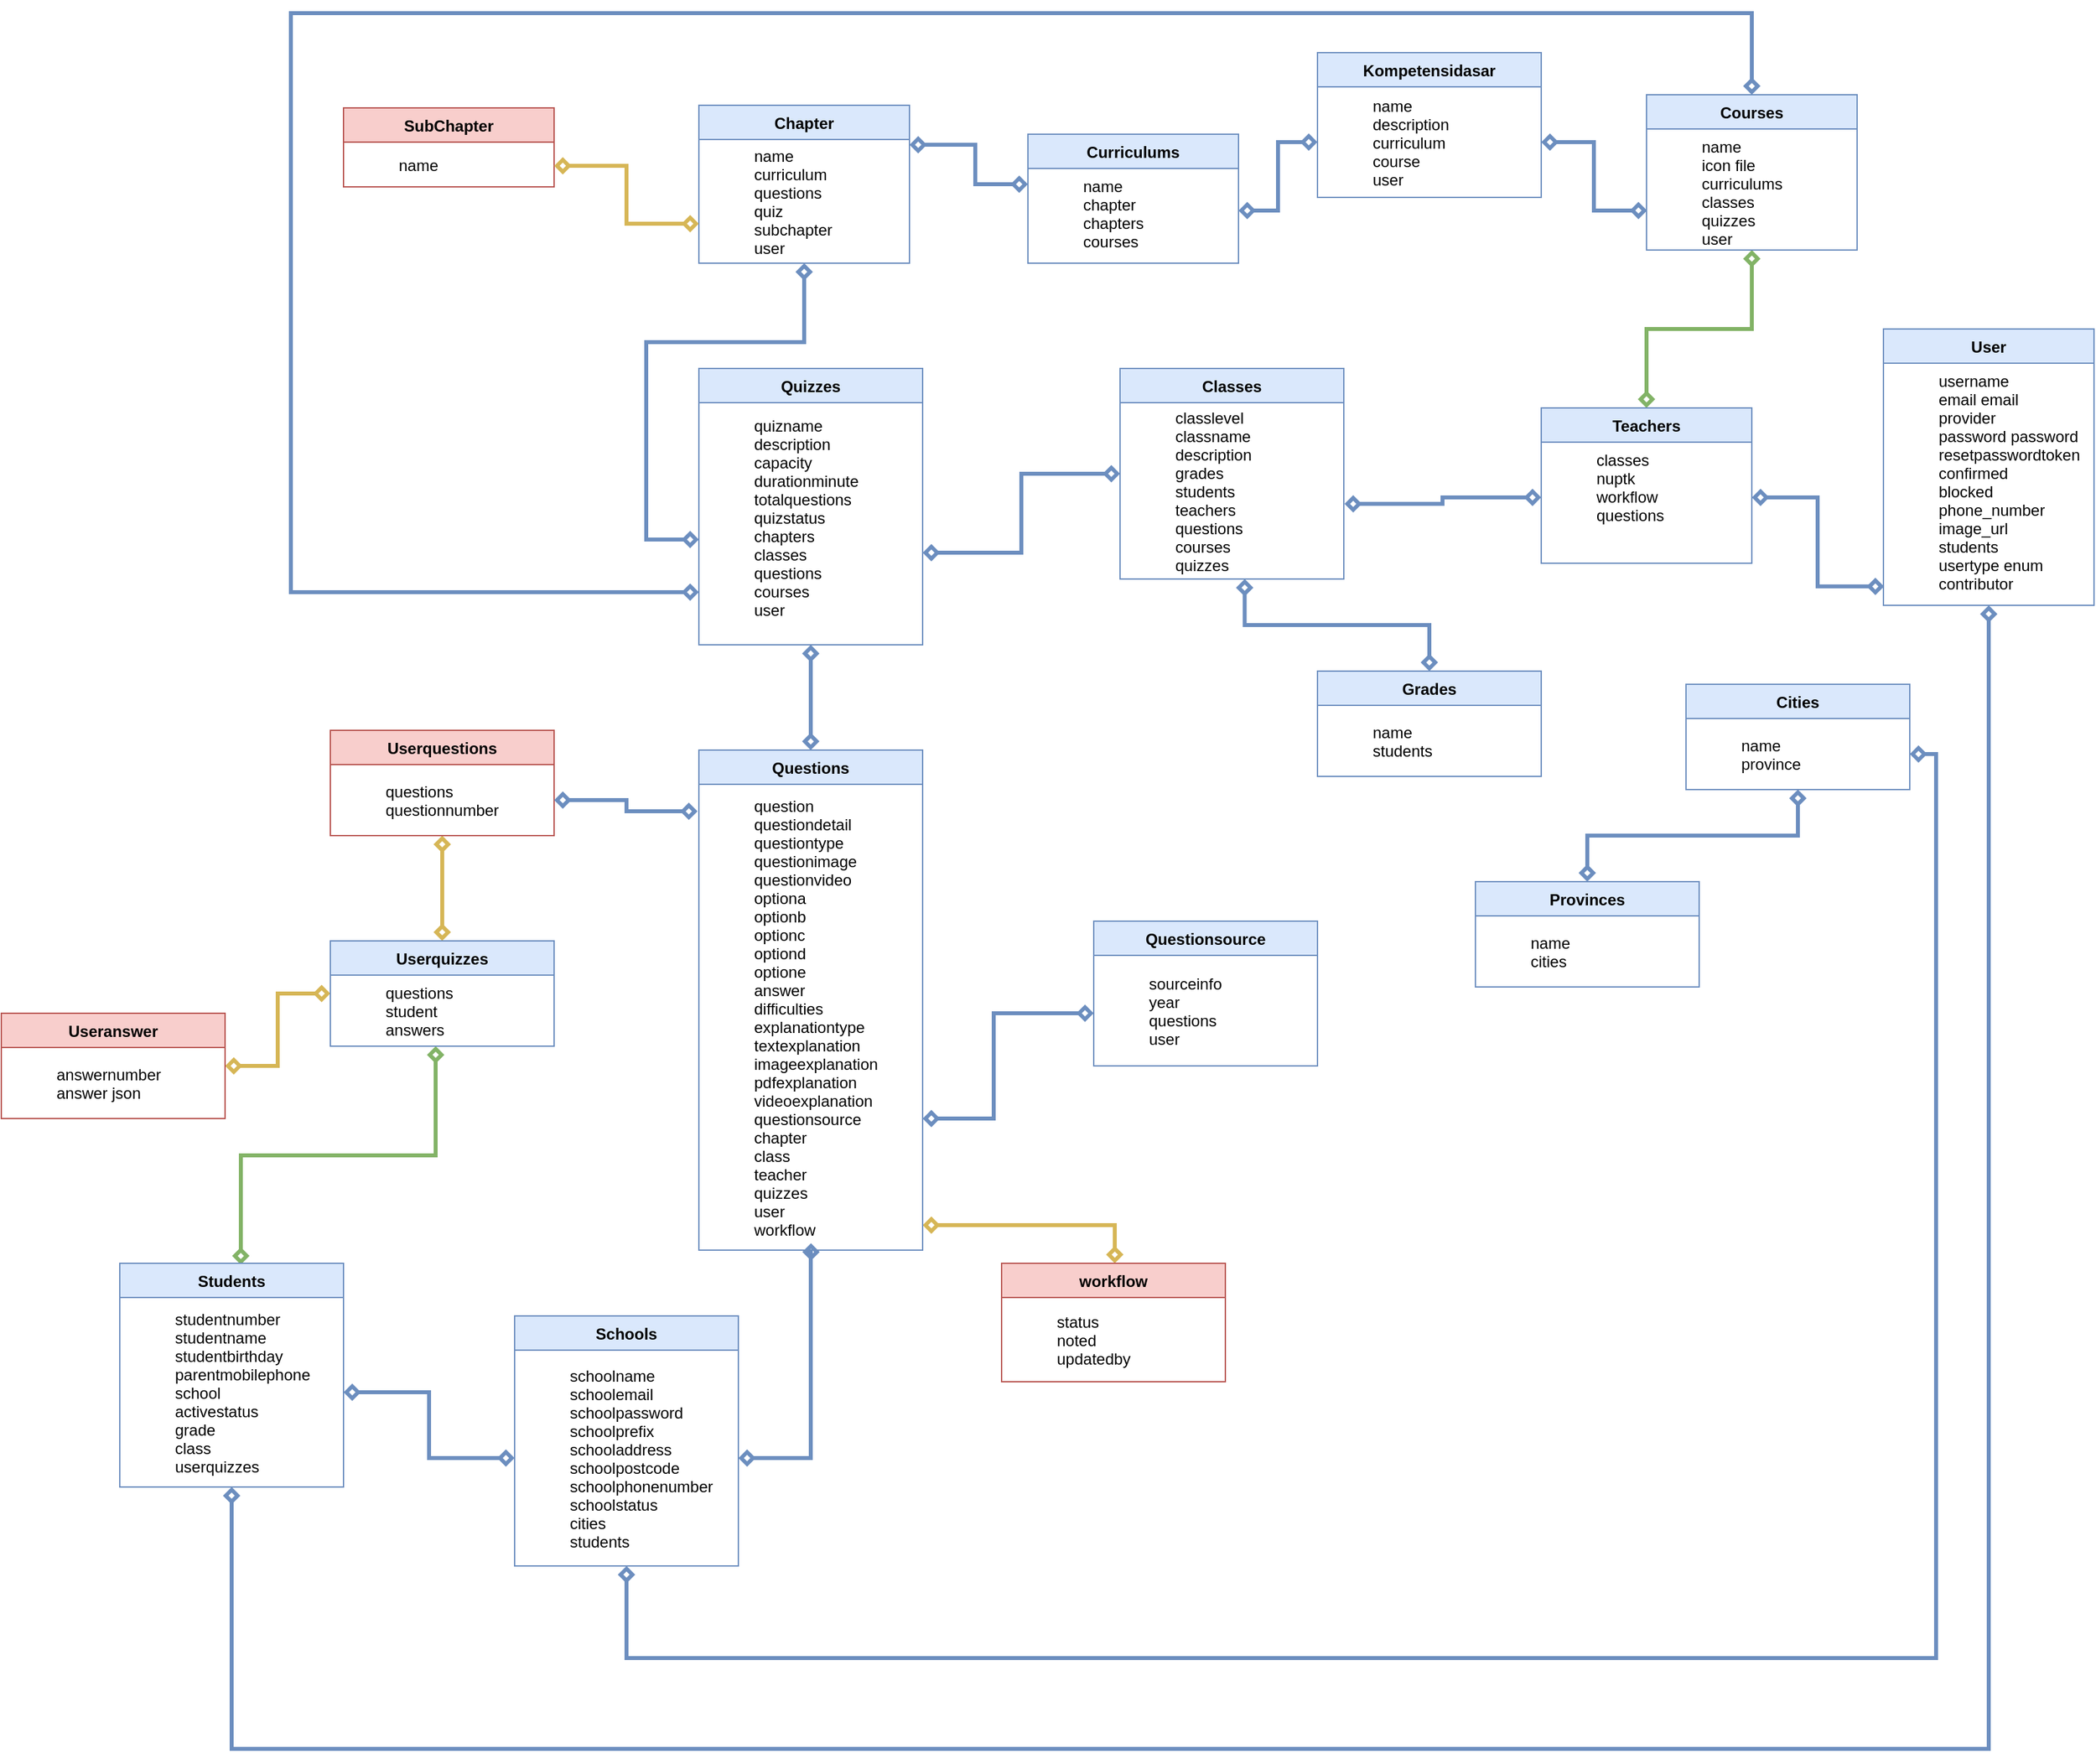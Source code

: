 <mxfile version="12.5.3" type="device"><diagram id="C5RBs43oDa-KdzZeNtuy" name="Page-1"><mxGraphModel dx="1778" dy="593" grid="1" gridSize="10" guides="1" tooltips="1" connect="1" arrows="1" fold="1" page="1" pageScale="1" pageWidth="827" pageHeight="1169" math="0" shadow="0"><root><mxCell id="WIyWlLk6GJQsqaUBKTNV-0"/><mxCell id="WIyWlLk6GJQsqaUBKTNV-1" parent="WIyWlLk6GJQsqaUBKTNV-0"/><mxCell id="zkfFHV4jXpPFQw0GAbJ--51" value="Chapter" style="swimlane;fontStyle=1;childLayout=stackLayout;horizontal=1;startSize=26;horizontalStack=0;resizeParent=1;resizeLast=0;collapsible=1;marginBottom=0;rounded=0;shadow=0;strokeWidth=1;fillColor=#dae8fc;strokeColor=#6c8ebf;" parent="WIyWlLk6GJQsqaUBKTNV-1" vertex="1"><mxGeometry x="130" y="80" width="160" height="120" as="geometry"><mxRectangle x="20" y="80" width="160" height="26" as="alternateBounds"/></mxGeometry></mxCell><mxCell id="zkfFHV4jXpPFQw0GAbJ--54" value="name&#10;curriculum&#10;questions&#10;quiz&#10;subchapter&#10;user" style="shape=partialRectangle;top=0;left=0;right=0;bottom=0;align=left;verticalAlign=middle;fillColor=none;spacingLeft=40;spacingRight=4;overflow=hidden;rotatable=0;points=[[0,0.5],[1,0.5]];portConstraint=eastwest;dropTarget=0;rounded=0;shadow=0;strokeWidth=1;" parent="zkfFHV4jXpPFQw0GAbJ--51" vertex="1"><mxGeometry y="26" width="160" height="94" as="geometry"/></mxCell><mxCell id="-UGR6stI8USDf6sdIWLO-16" value="" style="edgeStyle=orthogonalEdgeStyle;rounded=0;orthogonalLoop=1;jettySize=auto;html=1;strokeWidth=3;endArrow=diamond;endFill=0;startArrow=diamond;startFill=0;fillColor=#dae8fc;strokeColor=#6c8ebf;" edge="1" parent="WIyWlLk6GJQsqaUBKTNV-1" source="-UGR6stI8USDf6sdIWLO-10" target="-UGR6stI8USDf6sdIWLO-14"><mxGeometry relative="1" as="geometry"><Array as="points"><mxPoint x="375" y="420"/><mxPoint x="375" y="360"/></Array></mxGeometry></mxCell><mxCell id="-UGR6stI8USDf6sdIWLO-30" value="" style="edgeStyle=orthogonalEdgeStyle;rounded=0;orthogonalLoop=1;jettySize=auto;html=1;startArrow=diamond;startFill=0;endArrow=diamond;endFill=0;strokeWidth=3;fillColor=#dae8fc;strokeColor=#6c8ebf;" edge="1" parent="WIyWlLk6GJQsqaUBKTNV-1" source="-UGR6stI8USDf6sdIWLO-10" target="-UGR6stI8USDf6sdIWLO-28"><mxGeometry relative="1" as="geometry"/></mxCell><mxCell id="-UGR6stI8USDf6sdIWLO-10" value="Quizzes" style="swimlane;fontStyle=1;childLayout=stackLayout;horizontal=1;startSize=26;horizontalStack=0;resizeParent=1;resizeLast=0;collapsible=1;marginBottom=0;rounded=0;shadow=0;strokeWidth=1;fillColor=#dae8fc;strokeColor=#6c8ebf;" vertex="1" parent="WIyWlLk6GJQsqaUBKTNV-1"><mxGeometry x="130" y="280" width="170" height="210" as="geometry"><mxRectangle x="20" y="80" width="160" height="26" as="alternateBounds"/></mxGeometry></mxCell><mxCell id="-UGR6stI8USDf6sdIWLO-11" value="quizname&#10;description&#10;capacity&#10;durationminute&#10;totalquestions&#10;quizstatus&#10;chapters&#10;classes&#10;questions&#10;courses&#10;user" style="shape=partialRectangle;top=0;left=0;right=0;bottom=0;align=left;verticalAlign=middle;fillColor=none;spacingLeft=40;spacingRight=4;overflow=hidden;rotatable=0;points=[[0,0.5],[1,0.5]];portConstraint=eastwest;dropTarget=0;rounded=0;shadow=0;strokeWidth=1;" vertex="1" parent="-UGR6stI8USDf6sdIWLO-10"><mxGeometry y="26" width="170" height="174" as="geometry"/></mxCell><mxCell id="-UGR6stI8USDf6sdIWLO-75" value="" style="edgeStyle=orthogonalEdgeStyle;rounded=0;orthogonalLoop=1;jettySize=auto;html=1;startArrow=diamond;startFill=0;endArrow=diamond;endFill=0;strokeWidth=3;fillColor=#fff2cc;strokeColor=#d6b656;" edge="1" parent="WIyWlLk6GJQsqaUBKTNV-1" source="-UGR6stI8USDf6sdIWLO-62" target="-UGR6stI8USDf6sdIWLO-73"><mxGeometry relative="1" as="geometry"/></mxCell><mxCell id="-UGR6stI8USDf6sdIWLO-77" style="edgeStyle=orthogonalEdgeStyle;rounded=0;orthogonalLoop=1;jettySize=auto;html=1;entryX=0.541;entryY=0.006;entryDx=0;entryDy=0;entryPerimeter=0;startArrow=diamond;startFill=0;endArrow=diamond;endFill=0;strokeWidth=3;fillColor=#d5e8d4;strokeColor=#82b366;" edge="1" parent="WIyWlLk6GJQsqaUBKTNV-1" source="-UGR6stI8USDf6sdIWLO-62" target="-UGR6stI8USDf6sdIWLO-39"><mxGeometry relative="1" as="geometry"><Array as="points"><mxPoint x="-70" y="878"/><mxPoint x="-218" y="878"/></Array></mxGeometry></mxCell><mxCell id="-UGR6stI8USDf6sdIWLO-80" value="" style="edgeStyle=orthogonalEdgeStyle;rounded=0;orthogonalLoop=1;jettySize=auto;html=1;startArrow=diamond;startFill=0;endArrow=diamond;endFill=0;strokeWidth=3;fillColor=#fff2cc;strokeColor=#d6b656;" edge="1" parent="WIyWlLk6GJQsqaUBKTNV-1" source="-UGR6stI8USDf6sdIWLO-62" target="-UGR6stI8USDf6sdIWLO-78"><mxGeometry relative="1" as="geometry"/></mxCell><mxCell id="-UGR6stI8USDf6sdIWLO-62" value="Userquizzes" style="swimlane;fontStyle=1;childLayout=stackLayout;horizontal=1;startSize=26;horizontalStack=0;resizeParent=1;resizeLast=0;collapsible=1;marginBottom=0;rounded=0;shadow=0;strokeWidth=1;fillColor=#dae8fc;strokeColor=#6c8ebf;" vertex="1" parent="WIyWlLk6GJQsqaUBKTNV-1"><mxGeometry x="-150" y="715" width="170" height="80" as="geometry"><mxRectangle x="20" y="80" width="160" height="26" as="alternateBounds"/></mxGeometry></mxCell><mxCell id="-UGR6stI8USDf6sdIWLO-63" value="questions&#10;student&#10;answers" style="shape=partialRectangle;top=0;left=0;right=0;bottom=0;align=left;verticalAlign=middle;fillColor=none;spacingLeft=40;spacingRight=4;overflow=hidden;rotatable=0;points=[[0,0.5],[1,0.5]];portConstraint=eastwest;dropTarget=0;rounded=0;shadow=0;strokeWidth=1;" vertex="1" parent="-UGR6stI8USDf6sdIWLO-62"><mxGeometry y="26" width="170" height="54" as="geometry"/></mxCell><mxCell id="-UGR6stI8USDf6sdIWLO-78" value="Userquestions" style="swimlane;fontStyle=1;childLayout=stackLayout;horizontal=1;startSize=26;horizontalStack=0;resizeParent=1;resizeLast=0;collapsible=1;marginBottom=0;rounded=0;shadow=0;strokeWidth=1;fillColor=#f8cecc;strokeColor=#b85450;" vertex="1" parent="WIyWlLk6GJQsqaUBKTNV-1"><mxGeometry x="-150" y="555" width="170" height="80" as="geometry"><mxRectangle x="20" y="80" width="160" height="26" as="alternateBounds"/></mxGeometry></mxCell><mxCell id="-UGR6stI8USDf6sdIWLO-79" value="questions&#10;questionnumber" style="shape=partialRectangle;top=0;left=0;right=0;bottom=0;align=left;verticalAlign=middle;fillColor=none;spacingLeft=40;spacingRight=4;overflow=hidden;rotatable=0;points=[[0,0.5],[1,0.5]];portConstraint=eastwest;dropTarget=0;rounded=0;shadow=0;strokeWidth=1;" vertex="1" parent="-UGR6stI8USDf6sdIWLO-78"><mxGeometry y="26" width="170" height="54" as="geometry"/></mxCell><mxCell id="-UGR6stI8USDf6sdIWLO-73" value="Useranswer" style="swimlane;fontStyle=1;childLayout=stackLayout;horizontal=1;startSize=26;horizontalStack=0;resizeParent=1;resizeLast=0;collapsible=1;marginBottom=0;rounded=0;shadow=0;strokeWidth=1;fillColor=#f8cecc;strokeColor=#b85450;" vertex="1" parent="WIyWlLk6GJQsqaUBKTNV-1"><mxGeometry x="-400" y="770" width="170" height="80" as="geometry"><mxRectangle x="20" y="80" width="160" height="26" as="alternateBounds"/></mxGeometry></mxCell><mxCell id="-UGR6stI8USDf6sdIWLO-74" value="answernumber&#10;answer json" style="shape=partialRectangle;top=0;left=0;right=0;bottom=0;align=left;verticalAlign=middle;fillColor=none;spacingLeft=40;spacingRight=4;overflow=hidden;rotatable=0;points=[[0,0.5],[1,0.5]];portConstraint=eastwest;dropTarget=0;rounded=0;shadow=0;strokeWidth=1;" vertex="1" parent="-UGR6stI8USDf6sdIWLO-73"><mxGeometry y="26" width="170" height="54" as="geometry"/></mxCell><mxCell id="-UGR6stI8USDf6sdIWLO-57" value="Kompetensidasar" style="swimlane;fontStyle=1;childLayout=stackLayout;horizontal=1;startSize=26;horizontalStack=0;resizeParent=1;resizeLast=0;collapsible=1;marginBottom=0;rounded=0;shadow=0;strokeWidth=1;fillColor=#dae8fc;strokeColor=#6c8ebf;" vertex="1" parent="WIyWlLk6GJQsqaUBKTNV-1"><mxGeometry x="600" y="40" width="170" height="110" as="geometry"><mxRectangle x="20" y="80" width="160" height="26" as="alternateBounds"/></mxGeometry></mxCell><mxCell id="-UGR6stI8USDf6sdIWLO-58" value="name&#10;description&#10;curriculum&#10;course&#10;user" style="shape=partialRectangle;top=0;left=0;right=0;bottom=0;align=left;verticalAlign=middle;fillColor=none;spacingLeft=40;spacingRight=4;overflow=hidden;rotatable=0;points=[[0,0.5],[1,0.5]];portConstraint=eastwest;dropTarget=0;rounded=0;shadow=0;strokeWidth=1;" vertex="1" parent="-UGR6stI8USDf6sdIWLO-57"><mxGeometry y="26" width="170" height="84" as="geometry"/></mxCell><mxCell id="-UGR6stI8USDf6sdIWLO-35" value="" style="edgeStyle=orthogonalEdgeStyle;rounded=0;orthogonalLoop=1;jettySize=auto;html=1;startArrow=diamond;startFill=0;endArrow=diamond;endFill=0;strokeWidth=3;fillColor=#dae8fc;strokeColor=#6c8ebf;" edge="1" parent="WIyWlLk6GJQsqaUBKTNV-1" source="-UGR6stI8USDf6sdIWLO-28" target="-UGR6stI8USDf6sdIWLO-33"><mxGeometry relative="1" as="geometry"><Array as="points"><mxPoint x="354" y="850"/><mxPoint x="354" y="770"/></Array></mxGeometry></mxCell><mxCell id="-UGR6stI8USDf6sdIWLO-84" value="" style="edgeStyle=orthogonalEdgeStyle;rounded=0;orthogonalLoop=1;jettySize=auto;html=1;startArrow=diamond;startFill=0;endArrow=diamond;endFill=0;strokeWidth=3;fillColor=#fff2cc;strokeColor=#d6b656;" edge="1" parent="WIyWlLk6GJQsqaUBKTNV-1" source="-UGR6stI8USDf6sdIWLO-28" target="-UGR6stI8USDf6sdIWLO-82"><mxGeometry relative="1" as="geometry"><Array as="points"><mxPoint x="446" y="931"/></Array></mxGeometry></mxCell><mxCell id="-UGR6stI8USDf6sdIWLO-28" value="Questions" style="swimlane;fontStyle=1;childLayout=stackLayout;horizontal=1;startSize=26;horizontalStack=0;resizeParent=1;resizeLast=0;collapsible=1;marginBottom=0;rounded=0;shadow=0;strokeWidth=1;fillColor=#dae8fc;strokeColor=#6c8ebf;" vertex="1" parent="WIyWlLk6GJQsqaUBKTNV-1"><mxGeometry x="130" y="570" width="170" height="380" as="geometry"><mxRectangle x="20" y="80" width="160" height="26" as="alternateBounds"/></mxGeometry></mxCell><mxCell id="-UGR6stI8USDf6sdIWLO-29" value="question&#10;questiondetail&#10;questiontype&#10;questionimage&#10;questionvideo&#10;optiona&#10;optionb&#10;optionc&#10;optiond&#10;optione&#10;answer&#10;difficulties&#10;explanationtype&#10;textexplanation&#10;imageexplanation&#10;pdfexplanation&#10;videoexplanation&#10;questionsource&#10;chapter&#10;class&#10;teacher&#10;quizzes&#10;user&#10;workflow" style="shape=partialRectangle;top=0;left=0;right=0;bottom=0;align=left;verticalAlign=middle;fillColor=none;spacingLeft=40;spacingRight=4;overflow=hidden;rotatable=0;points=[[0,0.5],[1,0.5]];portConstraint=eastwest;dropTarget=0;rounded=0;shadow=0;strokeWidth=1;" vertex="1" parent="-UGR6stI8USDf6sdIWLO-28"><mxGeometry y="26" width="170" height="354" as="geometry"/></mxCell><mxCell id="-UGR6stI8USDf6sdIWLO-82" value="workflow" style="swimlane;fontStyle=1;childLayout=stackLayout;horizontal=1;startSize=26;horizontalStack=0;resizeParent=1;resizeLast=0;collapsible=1;marginBottom=0;rounded=0;shadow=0;strokeWidth=1;fillColor=#f8cecc;strokeColor=#b85450;" vertex="1" parent="WIyWlLk6GJQsqaUBKTNV-1"><mxGeometry x="360" y="960" width="170" height="90" as="geometry"><mxRectangle x="20" y="80" width="160" height="26" as="alternateBounds"/></mxGeometry></mxCell><mxCell id="-UGR6stI8USDf6sdIWLO-83" value="status&#10;noted&#10;updatedby" style="shape=partialRectangle;top=0;left=0;right=0;bottom=0;align=left;verticalAlign=middle;fillColor=none;spacingLeft=40;spacingRight=4;overflow=hidden;rotatable=0;points=[[0,0.5],[1,0.5]];portConstraint=eastwest;dropTarget=0;rounded=0;shadow=0;strokeWidth=1;" vertex="1" parent="-UGR6stI8USDf6sdIWLO-82"><mxGeometry y="26" width="170" height="64" as="geometry"/></mxCell><mxCell id="-UGR6stI8USDf6sdIWLO-71" style="edgeStyle=orthogonalEdgeStyle;rounded=0;orthogonalLoop=1;jettySize=auto;html=1;startArrow=diamond;startFill=0;endArrow=diamond;endFill=0;strokeWidth=3;entryX=1;entryY=0.5;entryDx=0;entryDy=0;fillColor=#dae8fc;strokeColor=#6c8ebf;" edge="1" parent="WIyWlLk6GJQsqaUBKTNV-1" source="-UGR6stI8USDf6sdIWLO-36" target="-UGR6stI8USDf6sdIWLO-49"><mxGeometry relative="1" as="geometry"><mxPoint x="860" y="790" as="targetPoint"/><Array as="points"><mxPoint x="75" y="1260"/><mxPoint x="1070" y="1260"/><mxPoint x="1070" y="573"/></Array></mxGeometry></mxCell><mxCell id="-UGR6stI8USDf6sdIWLO-36" value="Schools" style="swimlane;fontStyle=1;childLayout=stackLayout;horizontal=1;startSize=26;horizontalStack=0;resizeParent=1;resizeLast=0;collapsible=1;marginBottom=0;rounded=0;shadow=0;strokeWidth=1;fillColor=#dae8fc;strokeColor=#6c8ebf;" vertex="1" parent="WIyWlLk6GJQsqaUBKTNV-1"><mxGeometry x="-10" y="1000" width="170" height="190" as="geometry"><mxRectangle x="20" y="80" width="160" height="26" as="alternateBounds"/></mxGeometry></mxCell><mxCell id="-UGR6stI8USDf6sdIWLO-37" value="schoolname&#10;schoolemail&#10;schoolpassword&#10;schoolprefix&#10;schooladdress&#10;schoolpostcode&#10;schoolphonenumber&#10;schoolstatus&#10;cities&#10;students" style="shape=partialRectangle;top=0;left=0;right=0;bottom=0;align=left;verticalAlign=middle;fillColor=none;spacingLeft=40;spacingRight=4;overflow=hidden;rotatable=0;points=[[0,0.5],[1,0.5]];portConstraint=eastwest;dropTarget=0;rounded=0;shadow=0;strokeWidth=1;" vertex="1" parent="-UGR6stI8USDf6sdIWLO-36"><mxGeometry y="26" width="170" height="164" as="geometry"/></mxCell><mxCell id="-UGR6stI8USDf6sdIWLO-39" value="Students" style="swimlane;fontStyle=1;childLayout=stackLayout;horizontal=1;startSize=26;horizontalStack=0;resizeParent=1;resizeLast=0;collapsible=1;marginBottom=0;rounded=0;shadow=0;strokeWidth=1;fillColor=#dae8fc;strokeColor=#6c8ebf;" vertex="1" parent="WIyWlLk6GJQsqaUBKTNV-1"><mxGeometry x="-310" y="960" width="170" height="170" as="geometry"><mxRectangle x="20" y="80" width="160" height="26" as="alternateBounds"/></mxGeometry></mxCell><mxCell id="-UGR6stI8USDf6sdIWLO-40" value="studentnumber&#10;studentname&#10;studentbirthday&#10;parentmobilephone&#10;school&#10;activestatus&#10;grade&#10;class&#10;userquizzes" style="shape=partialRectangle;top=0;left=0;right=0;bottom=0;align=left;verticalAlign=middle;fillColor=none;spacingLeft=40;spacingRight=4;overflow=hidden;rotatable=0;points=[[0,0.5],[1,0.5]];portConstraint=eastwest;dropTarget=0;rounded=0;shadow=0;strokeWidth=1;" vertex="1" parent="-UGR6stI8USDf6sdIWLO-39"><mxGeometry y="26" width="170" height="144" as="geometry"/></mxCell><mxCell id="-UGR6stI8USDf6sdIWLO-47" value="" style="edgeStyle=orthogonalEdgeStyle;rounded=0;orthogonalLoop=1;jettySize=auto;html=1;startArrow=diamond;startFill=0;endArrow=diamond;endFill=0;strokeWidth=3;fillColor=#dae8fc;strokeColor=#6c8ebf;exitX=0.557;exitY=1;exitDx=0;exitDy=0;exitPerimeter=0;" edge="1" parent="WIyWlLk6GJQsqaUBKTNV-1" source="-UGR6stI8USDf6sdIWLO-15" target="-UGR6stI8USDf6sdIWLO-45"><mxGeometry relative="1" as="geometry"/></mxCell><mxCell id="-UGR6stI8USDf6sdIWLO-33" value="Questionsource" style="swimlane;fontStyle=1;childLayout=stackLayout;horizontal=1;startSize=26;horizontalStack=0;resizeParent=1;resizeLast=0;collapsible=1;marginBottom=0;rounded=0;shadow=0;strokeWidth=1;fillColor=#dae8fc;strokeColor=#6c8ebf;" vertex="1" parent="WIyWlLk6GJQsqaUBKTNV-1"><mxGeometry x="430" y="700" width="170" height="110" as="geometry"><mxRectangle x="20" y="80" width="160" height="26" as="alternateBounds"/></mxGeometry></mxCell><mxCell id="-UGR6stI8USDf6sdIWLO-34" value="sourceinfo&#10;year&#10;questions&#10;user" style="shape=partialRectangle;top=0;left=0;right=0;bottom=0;align=left;verticalAlign=middle;fillColor=none;spacingLeft=40;spacingRight=4;overflow=hidden;rotatable=0;points=[[0,0.5],[1,0.5]];portConstraint=eastwest;dropTarget=0;rounded=0;shadow=0;strokeWidth=1;" vertex="1" parent="-UGR6stI8USDf6sdIWLO-33"><mxGeometry y="26" width="170" height="84" as="geometry"/></mxCell><mxCell id="-UGR6stI8USDf6sdIWLO-45" value="Grades" style="swimlane;fontStyle=1;childLayout=stackLayout;horizontal=1;startSize=26;horizontalStack=0;resizeParent=1;resizeLast=0;collapsible=1;marginBottom=0;rounded=0;shadow=0;strokeWidth=1;fillColor=#dae8fc;strokeColor=#6c8ebf;" vertex="1" parent="WIyWlLk6GJQsqaUBKTNV-1"><mxGeometry x="600" y="510" width="170" height="80" as="geometry"><mxRectangle x="20" y="80" width="160" height="26" as="alternateBounds"/></mxGeometry></mxCell><mxCell id="-UGR6stI8USDf6sdIWLO-46" value="name&#10;students" style="shape=partialRectangle;top=0;left=0;right=0;bottom=0;align=left;verticalAlign=middle;fillColor=none;spacingLeft=40;spacingRight=4;overflow=hidden;rotatable=0;points=[[0,0.5],[1,0.5]];portConstraint=eastwest;dropTarget=0;rounded=0;shadow=0;strokeWidth=1;" vertex="1" parent="-UGR6stI8USDf6sdIWLO-45"><mxGeometry y="26" width="170" height="54" as="geometry"/></mxCell><mxCell id="-UGR6stI8USDf6sdIWLO-53" value="" style="edgeStyle=orthogonalEdgeStyle;rounded=0;orthogonalLoop=1;jettySize=auto;html=1;startArrow=diamond;startFill=0;endArrow=diamond;endFill=0;strokeWidth=3;fillColor=#dae8fc;strokeColor=#6c8ebf;" edge="1" parent="WIyWlLk6GJQsqaUBKTNV-1" source="-UGR6stI8USDf6sdIWLO-48" target="-UGR6stI8USDf6sdIWLO-51"><mxGeometry relative="1" as="geometry"/></mxCell><mxCell id="-UGR6stI8USDf6sdIWLO-48" value="Cities" style="swimlane;fontStyle=1;childLayout=stackLayout;horizontal=1;startSize=26;horizontalStack=0;resizeParent=1;resizeLast=0;collapsible=1;marginBottom=0;rounded=0;shadow=0;strokeWidth=1;fillColor=#dae8fc;strokeColor=#6c8ebf;" vertex="1" parent="WIyWlLk6GJQsqaUBKTNV-1"><mxGeometry x="880" y="520" width="170" height="80" as="geometry"><mxRectangle x="20" y="80" width="160" height="26" as="alternateBounds"/></mxGeometry></mxCell><mxCell id="-UGR6stI8USDf6sdIWLO-49" value="name&#10;province" style="shape=partialRectangle;top=0;left=0;right=0;bottom=0;align=left;verticalAlign=middle;fillColor=none;spacingLeft=40;spacingRight=4;overflow=hidden;rotatable=0;points=[[0,0.5],[1,0.5]];portConstraint=eastwest;dropTarget=0;rounded=0;shadow=0;strokeWidth=1;" vertex="1" parent="-UGR6stI8USDf6sdIWLO-48"><mxGeometry y="26" width="170" height="54" as="geometry"/></mxCell><mxCell id="-UGR6stI8USDf6sdIWLO-51" value="Provinces" style="swimlane;fontStyle=1;childLayout=stackLayout;horizontal=1;startSize=26;horizontalStack=0;resizeParent=1;resizeLast=0;collapsible=1;marginBottom=0;rounded=0;shadow=0;strokeWidth=1;fillColor=#dae8fc;strokeColor=#6c8ebf;" vertex="1" parent="WIyWlLk6GJQsqaUBKTNV-1"><mxGeometry x="720" y="670" width="170" height="80" as="geometry"><mxRectangle x="20" y="80" width="160" height="26" as="alternateBounds"/></mxGeometry></mxCell><mxCell id="-UGR6stI8USDf6sdIWLO-52" value="name&#10;cities" style="shape=partialRectangle;top=0;left=0;right=0;bottom=0;align=left;verticalAlign=middle;fillColor=none;spacingLeft=40;spacingRight=4;overflow=hidden;rotatable=0;points=[[0,0.5],[1,0.5]];portConstraint=eastwest;dropTarget=0;rounded=0;shadow=0;strokeWidth=1;" vertex="1" parent="-UGR6stI8USDf6sdIWLO-51"><mxGeometry y="26" width="170" height="54" as="geometry"/></mxCell><mxCell id="-UGR6stI8USDf6sdIWLO-14" value="Classes" style="swimlane;fontStyle=1;childLayout=stackLayout;horizontal=1;startSize=26;horizontalStack=0;resizeParent=1;resizeLast=0;collapsible=1;marginBottom=0;rounded=0;shadow=0;strokeWidth=1;fillColor=#dae8fc;strokeColor=#6c8ebf;" vertex="1" parent="WIyWlLk6GJQsqaUBKTNV-1"><mxGeometry x="450" y="280" width="170" height="160" as="geometry"><mxRectangle x="20" y="80" width="160" height="26" as="alternateBounds"/></mxGeometry></mxCell><mxCell id="-UGR6stI8USDf6sdIWLO-15" value="classlevel&#10;classname&#10;description&#10;grades&#10;students&#10;teachers&#10;questions&#10;courses&#10;quizzes" style="shape=partialRectangle;top=0;left=0;right=0;bottom=0;align=left;verticalAlign=middle;fillColor=none;spacingLeft=40;spacingRight=4;overflow=hidden;rotatable=0;points=[[0,0.5],[1,0.5]];portConstraint=eastwest;dropTarget=0;rounded=0;shadow=0;strokeWidth=1;" vertex="1" parent="-UGR6stI8USDf6sdIWLO-14"><mxGeometry y="26" width="170" height="134" as="geometry"/></mxCell><mxCell id="zkfFHV4jXpPFQw0GAbJ--56" value="Curriculums" style="swimlane;fontStyle=1;childLayout=stackLayout;horizontal=1;startSize=26;horizontalStack=0;resizeParent=1;resizeLast=0;collapsible=1;marginBottom=0;rounded=0;shadow=0;strokeWidth=1;fillColor=#dae8fc;strokeColor=#6c8ebf;" parent="WIyWlLk6GJQsqaUBKTNV-1" vertex="1"><mxGeometry x="380" y="102" width="160" height="98" as="geometry"><mxRectangle x="260" y="80" width="160" height="26" as="alternateBounds"/></mxGeometry></mxCell><mxCell id="zkfFHV4jXpPFQw0GAbJ--59" value="name&#10;chapter&#10;chapters&#10;courses" style="shape=partialRectangle;top=0;left=0;right=0;bottom=0;align=left;verticalAlign=top;fillColor=none;spacingLeft=40;spacingRight=4;overflow=hidden;rotatable=0;points=[[0,0.5],[1,0.5]];portConstraint=eastwest;dropTarget=0;rounded=0;shadow=0;strokeWidth=1;" parent="zkfFHV4jXpPFQw0GAbJ--56" vertex="1"><mxGeometry y="26" width="160" height="64" as="geometry"/></mxCell><mxCell id="-UGR6stI8USDf6sdIWLO-0" style="edgeStyle=orthogonalEdgeStyle;rounded=0;orthogonalLoop=1;jettySize=auto;html=1;strokeWidth=3;startArrow=diamond;startFill=0;endArrow=diamond;endFill=0;fillColor=#dae8fc;strokeColor=#6c8ebf;" edge="1" parent="WIyWlLk6GJQsqaUBKTNV-1" target="zkfFHV4jXpPFQw0GAbJ--59"><mxGeometry relative="1" as="geometry"><mxPoint x="290" y="110" as="sourcePoint"/><Array as="points"><mxPoint x="340" y="110"/><mxPoint x="340" y="140"/></Array></mxGeometry></mxCell><mxCell id="-UGR6stI8USDf6sdIWLO-5" value="" style="edgeStyle=orthogonalEdgeStyle;rounded=0;orthogonalLoop=1;jettySize=auto;html=1;strokeWidth=3;endArrow=diamond;endFill=0;startArrow=diamond;startFill=0;fillColor=#d5e8d4;strokeColor=#82b366;" edge="1" parent="WIyWlLk6GJQsqaUBKTNV-1" source="-UGR6stI8USDf6sdIWLO-1" target="-UGR6stI8USDf6sdIWLO-3"><mxGeometry relative="1" as="geometry"/></mxCell><mxCell id="-UGR6stI8USDf6sdIWLO-1" value="Courses" style="swimlane;fontStyle=1;childLayout=stackLayout;horizontal=1;startSize=26;horizontalStack=0;resizeParent=1;resizeLast=0;collapsible=1;marginBottom=0;rounded=0;shadow=0;strokeWidth=1;fillColor=#dae8fc;strokeColor=#6c8ebf;" vertex="1" parent="WIyWlLk6GJQsqaUBKTNV-1"><mxGeometry x="850" y="72" width="160" height="118" as="geometry"><mxRectangle x="260" y="80" width="160" height="26" as="alternateBounds"/></mxGeometry></mxCell><mxCell id="-UGR6stI8USDf6sdIWLO-2" value="name&#10;icon file&#10;curriculums&#10;classes&#10;quizzes&#10;user" style="shape=partialRectangle;top=0;left=0;right=0;bottom=0;align=left;verticalAlign=top;fillColor=none;spacingLeft=40;spacingRight=4;overflow=hidden;rotatable=0;points=[[0,0.5],[1,0.5]];portConstraint=eastwest;dropTarget=0;rounded=0;shadow=0;strokeWidth=1;" vertex="1" parent="-UGR6stI8USDf6sdIWLO-1"><mxGeometry y="26" width="160" height="84" as="geometry"/></mxCell><mxCell id="-UGR6stI8USDf6sdIWLO-3" value="Teachers" style="swimlane;fontStyle=1;childLayout=stackLayout;horizontal=1;startSize=26;horizontalStack=0;resizeParent=1;resizeLast=0;collapsible=1;marginBottom=0;rounded=0;shadow=0;strokeWidth=1;fillColor=#dae8fc;strokeColor=#6c8ebf;" vertex="1" parent="WIyWlLk6GJQsqaUBKTNV-1"><mxGeometry x="770" y="310" width="160" height="118" as="geometry"><mxRectangle x="260" y="80" width="160" height="26" as="alternateBounds"/></mxGeometry></mxCell><mxCell id="-UGR6stI8USDf6sdIWLO-4" value="classes&#10;nuptk&#10;workflow&#10;questions" style="shape=partialRectangle;top=0;left=0;right=0;bottom=0;align=left;verticalAlign=top;fillColor=none;spacingLeft=40;spacingRight=4;overflow=hidden;rotatable=0;points=[[0,0.5],[1,0.5]];portConstraint=eastwest;dropTarget=0;rounded=0;shadow=0;strokeWidth=1;" vertex="1" parent="-UGR6stI8USDf6sdIWLO-3"><mxGeometry y="26" width="160" height="84" as="geometry"/></mxCell><mxCell id="-UGR6stI8USDf6sdIWLO-76" style="edgeStyle=orthogonalEdgeStyle;rounded=0;orthogonalLoop=1;jettySize=auto;html=1;startArrow=diamond;startFill=0;endArrow=diamond;endFill=0;strokeWidth=3;fillColor=#dae8fc;strokeColor=#6c8ebf;" edge="1" parent="WIyWlLk6GJQsqaUBKTNV-1" source="-UGR6stI8USDf6sdIWLO-22" target="-UGR6stI8USDf6sdIWLO-40"><mxGeometry relative="1" as="geometry"><Array as="points"><mxPoint x="1110" y="1329"/><mxPoint x="-225" y="1329"/></Array></mxGeometry></mxCell><mxCell id="-UGR6stI8USDf6sdIWLO-22" value="User" style="swimlane;fontStyle=1;childLayout=stackLayout;horizontal=1;startSize=26;horizontalStack=0;resizeParent=1;resizeLast=0;collapsible=1;marginBottom=0;rounded=0;shadow=0;strokeWidth=1;fillColor=#dae8fc;strokeColor=#6c8ebf;" vertex="1" parent="WIyWlLk6GJQsqaUBKTNV-1"><mxGeometry x="1030" y="250" width="160" height="210" as="geometry"><mxRectangle x="260" y="80" width="160" height="26" as="alternateBounds"/></mxGeometry></mxCell><mxCell id="-UGR6stI8USDf6sdIWLO-23" value="username&#10;email email&#10;provider&#10;password password&#10;resetpasswordtoken&#10;confirmed&#10;blocked&#10;phone_number&#10;image_url&#10;students&#10;usertype enum&#10;contributor" style="shape=partialRectangle;top=0;left=0;right=0;bottom=0;align=left;verticalAlign=top;fillColor=none;spacingLeft=40;spacingRight=4;overflow=hidden;rotatable=0;points=[[0,0.5],[1,0.5]];portConstraint=eastwest;dropTarget=0;rounded=0;shadow=0;strokeWidth=1;" vertex="1" parent="-UGR6stI8USDf6sdIWLO-22"><mxGeometry y="26" width="160" height="184" as="geometry"/></mxCell><mxCell id="-UGR6stI8USDf6sdIWLO-7" value="SubChapter" style="swimlane;fontStyle=1;childLayout=stackLayout;horizontal=1;startSize=26;horizontalStack=0;resizeParent=1;resizeLast=0;collapsible=1;marginBottom=0;rounded=0;shadow=0;strokeWidth=1;fillColor=#f8cecc;strokeColor=#b85450;" vertex="1" parent="WIyWlLk6GJQsqaUBKTNV-1"><mxGeometry x="-140" y="82" width="160" height="60" as="geometry"><mxRectangle x="20" y="80" width="160" height="26" as="alternateBounds"/></mxGeometry></mxCell><mxCell id="-UGR6stI8USDf6sdIWLO-8" value="name" style="shape=partialRectangle;top=0;left=0;right=0;bottom=0;align=left;verticalAlign=middle;fillColor=none;spacingLeft=40;spacingRight=4;overflow=hidden;rotatable=0;points=[[0,0.5],[1,0.5]];portConstraint=eastwest;dropTarget=0;rounded=0;shadow=0;strokeWidth=1;" vertex="1" parent="-UGR6stI8USDf6sdIWLO-7"><mxGeometry y="26" width="160" height="34" as="geometry"/></mxCell><mxCell id="-UGR6stI8USDf6sdIWLO-9" style="edgeStyle=orthogonalEdgeStyle;rounded=0;orthogonalLoop=1;jettySize=auto;html=1;strokeWidth=3;startArrow=diamond;startFill=0;endArrow=diamond;endFill=0;fillColor=#fff2cc;strokeColor=#d6b656;" edge="1" parent="WIyWlLk6GJQsqaUBKTNV-1" source="-UGR6stI8USDf6sdIWLO-8" target="zkfFHV4jXpPFQw0GAbJ--54"><mxGeometry relative="1" as="geometry"><Array as="points"><mxPoint x="75" y="126"/><mxPoint x="75" y="170"/></Array></mxGeometry></mxCell><mxCell id="-UGR6stI8USDf6sdIWLO-20" style="edgeStyle=orthogonalEdgeStyle;rounded=0;orthogonalLoop=1;jettySize=auto;html=1;startArrow=diamond;startFill=0;endArrow=diamond;endFill=0;strokeWidth=3;fillColor=#dae8fc;strokeColor=#6c8ebf;entryX=0.5;entryY=0;entryDx=0;entryDy=0;" edge="1" parent="WIyWlLk6GJQsqaUBKTNV-1" source="-UGR6stI8USDf6sdIWLO-11" target="-UGR6stI8USDf6sdIWLO-1"><mxGeometry relative="1" as="geometry"><mxPoint x="740" y="70" as="targetPoint"/><Array as="points"><mxPoint x="-180" y="450"/><mxPoint x="-180" y="10"/><mxPoint x="930" y="10"/></Array></mxGeometry></mxCell><mxCell id="-UGR6stI8USDf6sdIWLO-21" style="edgeStyle=orthogonalEdgeStyle;rounded=0;orthogonalLoop=1;jettySize=auto;html=1;startArrow=diamond;startFill=0;endArrow=diamond;endFill=0;strokeWidth=3;fillColor=#dae8fc;strokeColor=#6c8ebf;" edge="1" parent="WIyWlLk6GJQsqaUBKTNV-1" source="-UGR6stI8USDf6sdIWLO-11" target="zkfFHV4jXpPFQw0GAbJ--54"><mxGeometry relative="1" as="geometry"><mxPoint x="200" y="210" as="targetPoint"/><Array as="points"><mxPoint x="90" y="410"/><mxPoint x="90" y="260"/><mxPoint x="210" y="260"/></Array></mxGeometry></mxCell><mxCell id="-UGR6stI8USDf6sdIWLO-25" style="edgeStyle=orthogonalEdgeStyle;rounded=0;orthogonalLoop=1;jettySize=auto;html=1;entryX=0.003;entryY=0.922;entryDx=0;entryDy=0;entryPerimeter=0;startArrow=diamond;startFill=0;endArrow=diamond;endFill=0;strokeWidth=3;fillColor=#dae8fc;strokeColor=#6c8ebf;" edge="1" parent="WIyWlLk6GJQsqaUBKTNV-1" source="-UGR6stI8USDf6sdIWLO-4" target="-UGR6stI8USDf6sdIWLO-23"><mxGeometry relative="1" as="geometry"/></mxCell><mxCell id="-UGR6stI8USDf6sdIWLO-27" style="edgeStyle=orthogonalEdgeStyle;rounded=0;orthogonalLoop=1;jettySize=auto;html=1;entryX=1.003;entryY=0.574;entryDx=0;entryDy=0;entryPerimeter=0;startArrow=diamond;startFill=0;endArrow=diamond;endFill=0;strokeWidth=3;fillColor=#dae8fc;strokeColor=#6c8ebf;" edge="1" parent="WIyWlLk6GJQsqaUBKTNV-1" source="-UGR6stI8USDf6sdIWLO-4" target="-UGR6stI8USDf6sdIWLO-15"><mxGeometry relative="1" as="geometry"/></mxCell><mxCell id="-UGR6stI8USDf6sdIWLO-60" style="edgeStyle=orthogonalEdgeStyle;rounded=0;orthogonalLoop=1;jettySize=auto;html=1;entryX=0;entryY=0.5;entryDx=0;entryDy=0;startArrow=diamond;startFill=0;endArrow=diamond;endFill=0;strokeWidth=3;fillColor=#dae8fc;strokeColor=#6c8ebf;" edge="1" parent="WIyWlLk6GJQsqaUBKTNV-1" source="zkfFHV4jXpPFQw0GAbJ--59" target="-UGR6stI8USDf6sdIWLO-58"><mxGeometry relative="1" as="geometry"/></mxCell><mxCell id="-UGR6stI8USDf6sdIWLO-61" style="edgeStyle=orthogonalEdgeStyle;rounded=0;orthogonalLoop=1;jettySize=auto;html=1;entryX=0.003;entryY=0.738;entryDx=0;entryDy=0;entryPerimeter=0;startArrow=diamond;startFill=0;endArrow=diamond;endFill=0;strokeWidth=3;fillColor=#dae8fc;strokeColor=#6c8ebf;" edge="1" parent="WIyWlLk6GJQsqaUBKTNV-1" source="-UGR6stI8USDf6sdIWLO-58" target="-UGR6stI8USDf6sdIWLO-2"><mxGeometry relative="1" as="geometry"/></mxCell><mxCell id="-UGR6stI8USDf6sdIWLO-69" style="edgeStyle=orthogonalEdgeStyle;rounded=0;orthogonalLoop=1;jettySize=auto;html=1;startArrow=diamond;startFill=0;endArrow=diamond;endFill=0;strokeWidth=3;fillColor=#dae8fc;strokeColor=#6c8ebf;" edge="1" parent="WIyWlLk6GJQsqaUBKTNV-1" source="-UGR6stI8USDf6sdIWLO-37" target="-UGR6stI8USDf6sdIWLO-40"><mxGeometry relative="1" as="geometry"/></mxCell><mxCell id="-UGR6stI8USDf6sdIWLO-70" style="edgeStyle=orthogonalEdgeStyle;rounded=0;orthogonalLoop=1;jettySize=auto;html=1;entryX=0.54;entryY=1.004;entryDx=0;entryDy=0;entryPerimeter=0;startArrow=diamond;startFill=0;endArrow=diamond;endFill=0;strokeWidth=3;fillColor=#dae8fc;strokeColor=#6c8ebf;" edge="1" parent="WIyWlLk6GJQsqaUBKTNV-1" source="-UGR6stI8USDf6sdIWLO-37" target="-UGR6stI8USDf6sdIWLO-29"><mxGeometry relative="1" as="geometry"><Array as="points"><mxPoint x="215" y="1108"/><mxPoint x="215" y="952"/></Array></mxGeometry></mxCell><mxCell id="-UGR6stI8USDf6sdIWLO-81" style="edgeStyle=orthogonalEdgeStyle;rounded=0;orthogonalLoop=1;jettySize=auto;html=1;entryX=-0.006;entryY=0.058;entryDx=0;entryDy=0;entryPerimeter=0;startArrow=diamond;startFill=0;endArrow=diamond;endFill=0;strokeWidth=3;fillColor=#dae8fc;strokeColor=#6c8ebf;" edge="1" parent="WIyWlLk6GJQsqaUBKTNV-1" source="-UGR6stI8USDf6sdIWLO-79" target="-UGR6stI8USDf6sdIWLO-29"><mxGeometry relative="1" as="geometry"/></mxCell></root></mxGraphModel></diagram></mxfile>